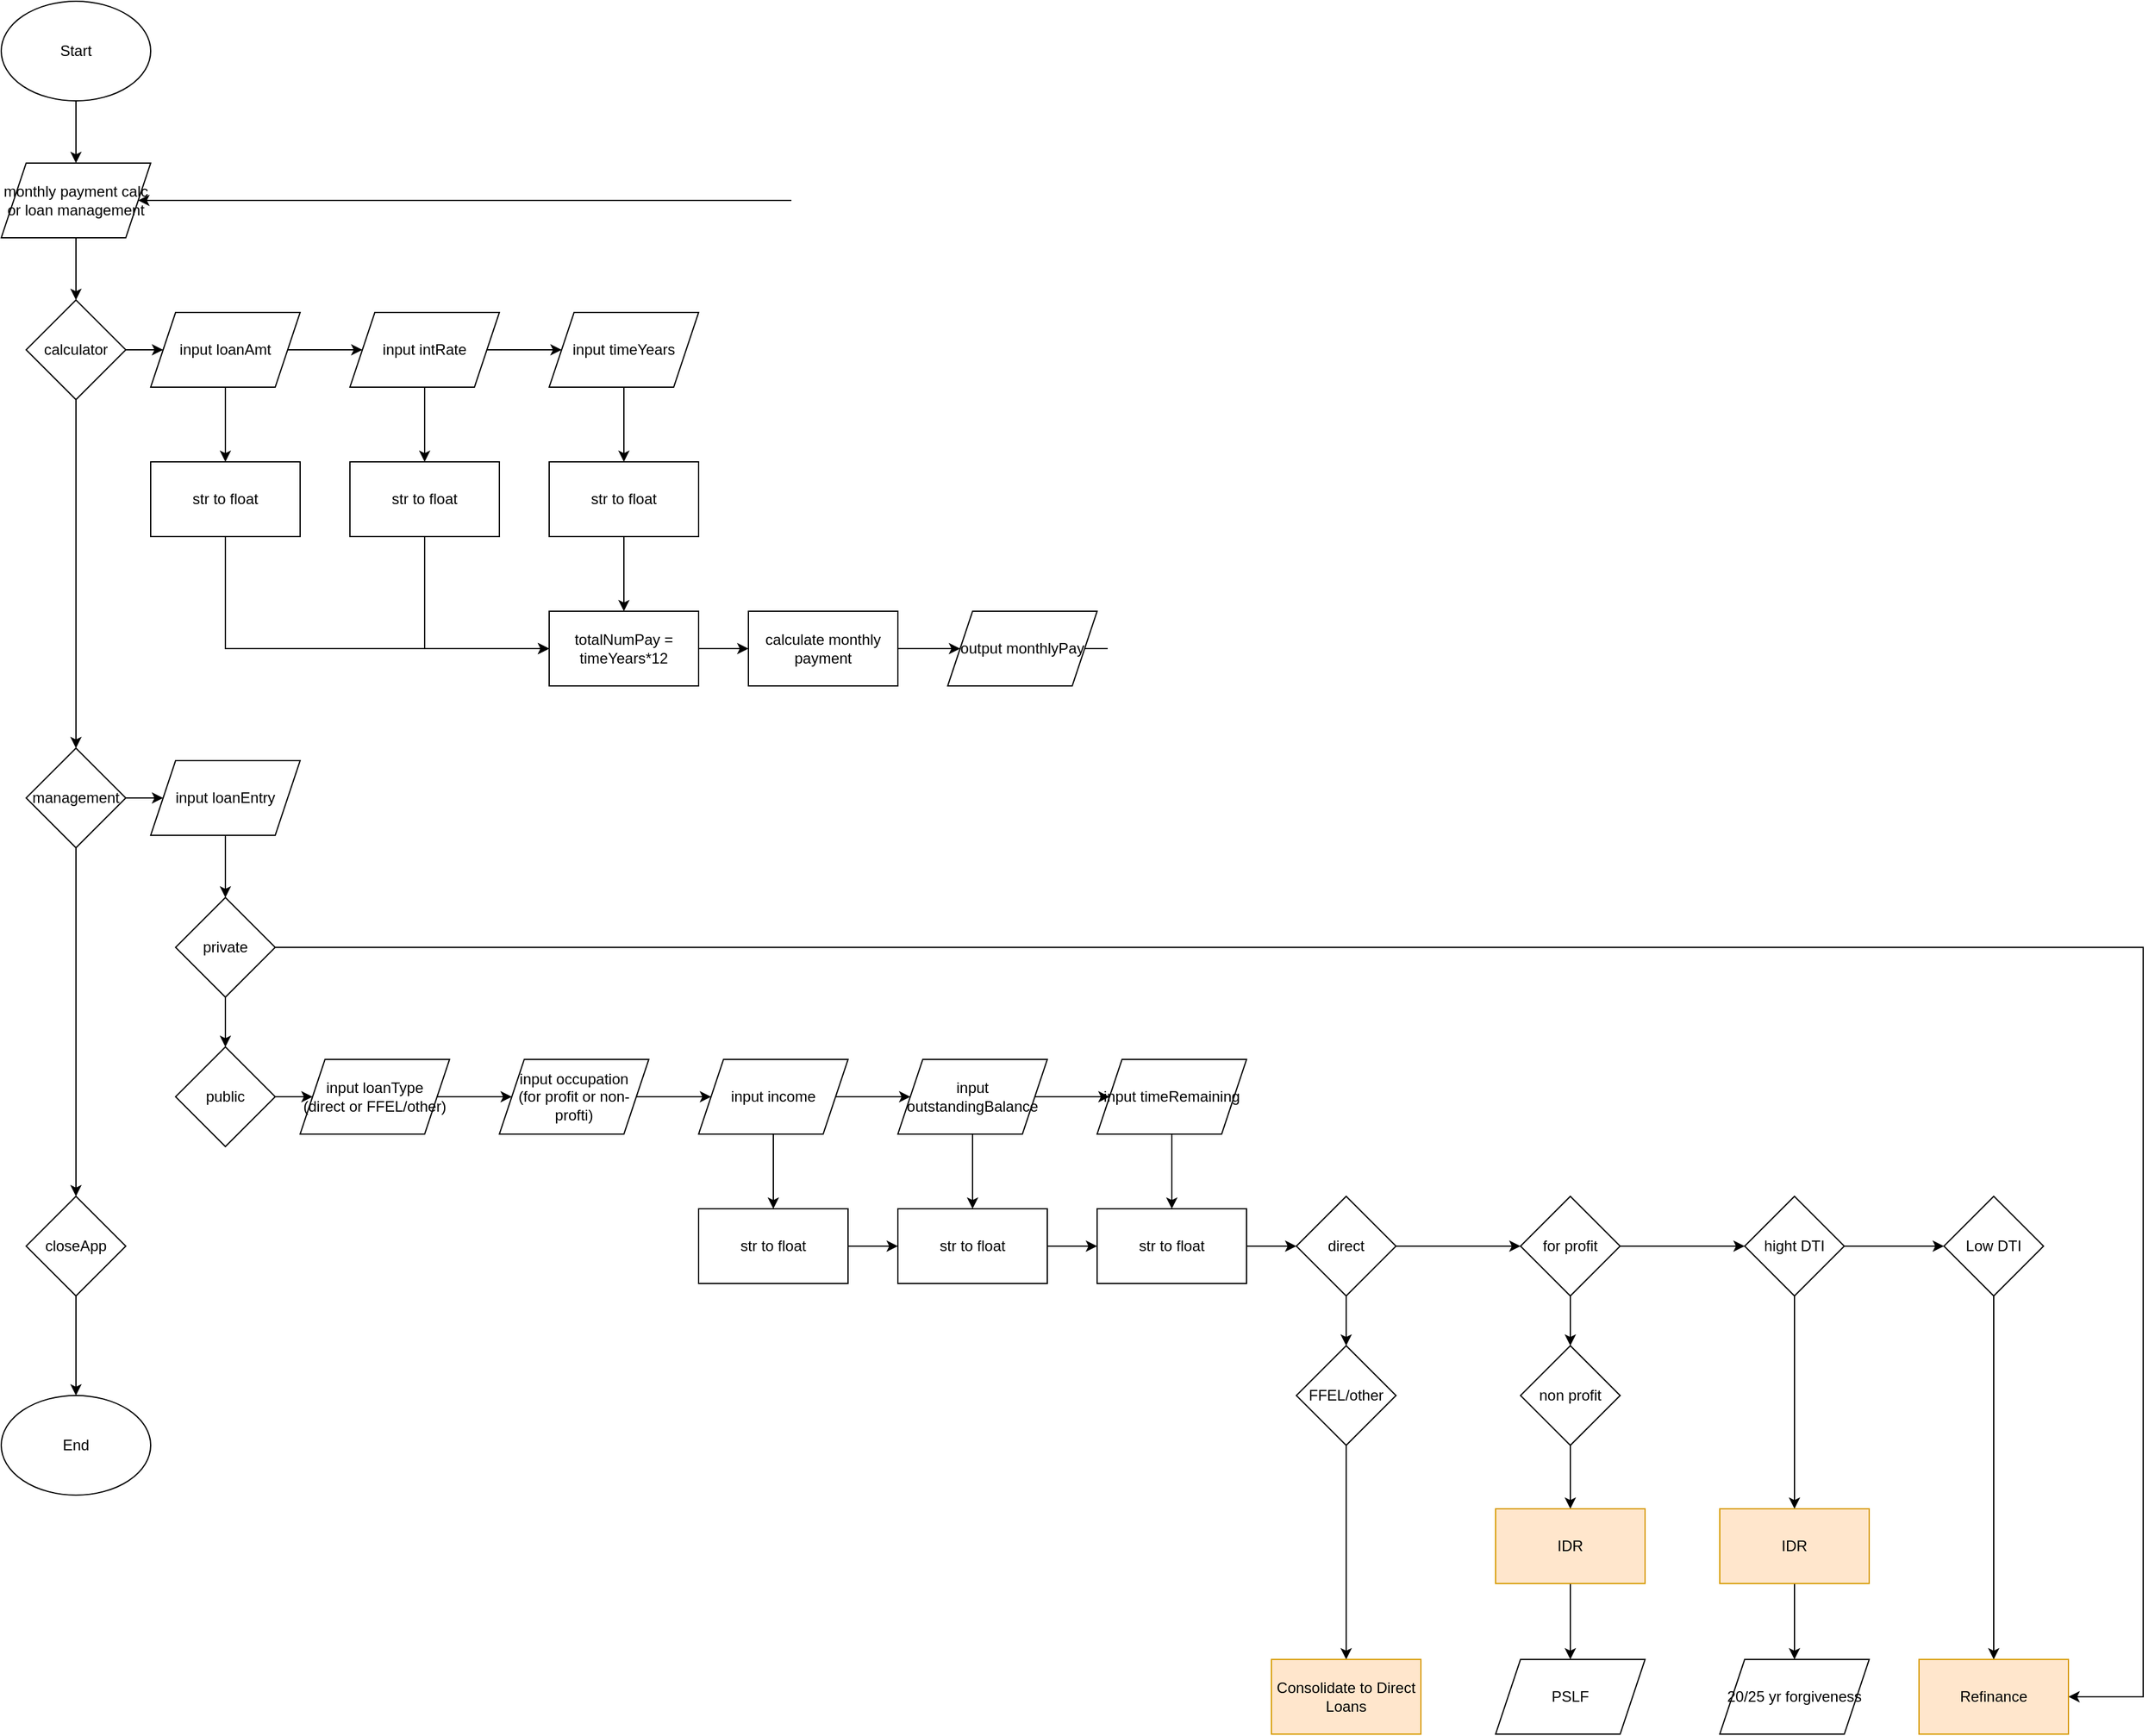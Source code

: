 <mxfile version="24.7.1" type="github">
  <diagram id="6a731a19-8d31-9384-78a2-239565b7b9f0" name="Page-1">
    <mxGraphModel dx="1735" dy="1118" grid="1" gridSize="10" guides="1" tooltips="1" connect="1" arrows="1" fold="1" page="1" pageScale="1" pageWidth="1169" pageHeight="827" background="none" math="0" shadow="0">
      <root>
        <mxCell id="0" />
        <mxCell id="1" parent="0" />
        <mxCell id="CV6ZqZZLplrBWhdCv_qK-84" value="" style="edgeStyle=orthogonalEdgeStyle;rounded=0;orthogonalLoop=1;jettySize=auto;html=1;" edge="1" parent="1" source="CV6ZqZZLplrBWhdCv_qK-56" target="CV6ZqZZLplrBWhdCv_qK-71">
          <mxGeometry relative="1" as="geometry" />
        </mxCell>
        <mxCell id="CV6ZqZZLplrBWhdCv_qK-56" value="Start" style="ellipse;whiteSpace=wrap;html=1;" vertex="1" parent="1">
          <mxGeometry width="120" height="80" as="geometry" />
        </mxCell>
        <mxCell id="CV6ZqZZLplrBWhdCv_qK-60" value="" style="edgeStyle=orthogonalEdgeStyle;rounded=0;orthogonalLoop=1;jettySize=auto;html=1;" edge="1" parent="1" source="CV6ZqZZLplrBWhdCv_qK-58" target="CV6ZqZZLplrBWhdCv_qK-59">
          <mxGeometry relative="1" as="geometry" />
        </mxCell>
        <mxCell id="CV6ZqZZLplrBWhdCv_qK-58" value="input loanEntry" style="shape=parallelogram;perimeter=parallelogramPerimeter;whiteSpace=wrap;html=1;fixedSize=1;" vertex="1" parent="1">
          <mxGeometry x="120" y="610" width="120" height="60" as="geometry" />
        </mxCell>
        <mxCell id="CV6ZqZZLplrBWhdCv_qK-62" value="" style="edgeStyle=orthogonalEdgeStyle;rounded=0;orthogonalLoop=1;jettySize=auto;html=1;" edge="1" parent="1" source="CV6ZqZZLplrBWhdCv_qK-59" target="CV6ZqZZLplrBWhdCv_qK-61">
          <mxGeometry relative="1" as="geometry" />
        </mxCell>
        <mxCell id="CV6ZqZZLplrBWhdCv_qK-66" value="" style="edgeStyle=orthogonalEdgeStyle;rounded=0;orthogonalLoop=1;jettySize=auto;html=1;entryX=1;entryY=0.5;entryDx=0;entryDy=0;" edge="1" parent="1" source="CV6ZqZZLplrBWhdCv_qK-59" target="CV6ZqZZLplrBWhdCv_qK-168">
          <mxGeometry relative="1" as="geometry">
            <mxPoint x="1650" y="1362" as="targetPoint" />
            <Array as="points">
              <mxPoint x="1720" y="760" />
              <mxPoint x="1720" y="1362" />
            </Array>
          </mxGeometry>
        </mxCell>
        <mxCell id="CV6ZqZZLplrBWhdCv_qK-59" value="private" style="rhombus;whiteSpace=wrap;html=1;" vertex="1" parent="1">
          <mxGeometry x="140" y="720" width="80" height="80" as="geometry" />
        </mxCell>
        <mxCell id="CV6ZqZZLplrBWhdCv_qK-104" value="" style="edgeStyle=orthogonalEdgeStyle;rounded=0;orthogonalLoop=1;jettySize=auto;html=1;" edge="1" parent="1" source="CV6ZqZZLplrBWhdCv_qK-61" target="CV6ZqZZLplrBWhdCv_qK-103">
          <mxGeometry relative="1" as="geometry" />
        </mxCell>
        <mxCell id="CV6ZqZZLplrBWhdCv_qK-61" value="public" style="rhombus;whiteSpace=wrap;html=1;" vertex="1" parent="1">
          <mxGeometry x="140" y="840" width="80" height="80" as="geometry" />
        </mxCell>
        <mxCell id="CV6ZqZZLplrBWhdCv_qK-67" style="edgeStyle=orthogonalEdgeStyle;rounded=0;orthogonalLoop=1;jettySize=auto;html=1;exitX=0.5;exitY=1;exitDx=0;exitDy=0;" edge="1" parent="1" source="CV6ZqZZLplrBWhdCv_qK-58" target="CV6ZqZZLplrBWhdCv_qK-58">
          <mxGeometry relative="1" as="geometry" />
        </mxCell>
        <mxCell id="CV6ZqZZLplrBWhdCv_qK-75" value="" style="edgeStyle=orthogonalEdgeStyle;rounded=0;orthogonalLoop=1;jettySize=auto;html=1;" edge="1" parent="1" source="CV6ZqZZLplrBWhdCv_qK-71" target="CV6ZqZZLplrBWhdCv_qK-74">
          <mxGeometry relative="1" as="geometry" />
        </mxCell>
        <mxCell id="CV6ZqZZLplrBWhdCv_qK-71" value="monthly payment calc or loan management" style="shape=parallelogram;perimeter=parallelogramPerimeter;whiteSpace=wrap;html=1;fixedSize=1;" vertex="1" parent="1">
          <mxGeometry y="130" width="120" height="60" as="geometry" />
        </mxCell>
        <mxCell id="CV6ZqZZLplrBWhdCv_qK-77" value="" style="edgeStyle=orthogonalEdgeStyle;rounded=0;orthogonalLoop=1;jettySize=auto;html=1;" edge="1" parent="1" source="CV6ZqZZLplrBWhdCv_qK-74" target="CV6ZqZZLplrBWhdCv_qK-76">
          <mxGeometry relative="1" as="geometry" />
        </mxCell>
        <mxCell id="CV6ZqZZLplrBWhdCv_qK-79" value="" style="edgeStyle=orthogonalEdgeStyle;rounded=0;orthogonalLoop=1;jettySize=auto;html=1;" edge="1" parent="1" source="CV6ZqZZLplrBWhdCv_qK-74" target="CV6ZqZZLplrBWhdCv_qK-78">
          <mxGeometry relative="1" as="geometry" />
        </mxCell>
        <mxCell id="CV6ZqZZLplrBWhdCv_qK-74" value="calculator" style="rhombus;whiteSpace=wrap;html=1;" vertex="1" parent="1">
          <mxGeometry x="20" y="240" width="80" height="80" as="geometry" />
        </mxCell>
        <mxCell id="CV6ZqZZLplrBWhdCv_qK-100" value="" style="edgeStyle=orthogonalEdgeStyle;rounded=0;orthogonalLoop=1;jettySize=auto;html=1;" edge="1" parent="1" source="CV6ZqZZLplrBWhdCv_qK-76" target="CV6ZqZZLplrBWhdCv_qK-58">
          <mxGeometry relative="1" as="geometry" />
        </mxCell>
        <mxCell id="CV6ZqZZLplrBWhdCv_qK-164" value="" style="edgeStyle=orthogonalEdgeStyle;rounded=0;orthogonalLoop=1;jettySize=auto;html=1;" edge="1" parent="1" source="CV6ZqZZLplrBWhdCv_qK-76" target="CV6ZqZZLplrBWhdCv_qK-163">
          <mxGeometry relative="1" as="geometry" />
        </mxCell>
        <mxCell id="CV6ZqZZLplrBWhdCv_qK-76" value="management" style="rhombus;whiteSpace=wrap;html=1;" vertex="1" parent="1">
          <mxGeometry x="20" y="600" width="80" height="80" as="geometry" />
        </mxCell>
        <mxCell id="CV6ZqZZLplrBWhdCv_qK-81" value="" style="edgeStyle=orthogonalEdgeStyle;rounded=0;orthogonalLoop=1;jettySize=auto;html=1;" edge="1" parent="1" source="CV6ZqZZLplrBWhdCv_qK-78" target="CV6ZqZZLplrBWhdCv_qK-80">
          <mxGeometry relative="1" as="geometry" />
        </mxCell>
        <mxCell id="CV6ZqZZLplrBWhdCv_qK-86" value="" style="edgeStyle=orthogonalEdgeStyle;rounded=0;orthogonalLoop=1;jettySize=auto;html=1;" edge="1" parent="1" source="CV6ZqZZLplrBWhdCv_qK-78" target="CV6ZqZZLplrBWhdCv_qK-85">
          <mxGeometry relative="1" as="geometry" />
        </mxCell>
        <mxCell id="CV6ZqZZLplrBWhdCv_qK-78" value="input loanAmt" style="shape=parallelogram;perimeter=parallelogramPerimeter;whiteSpace=wrap;html=1;fixedSize=1;" vertex="1" parent="1">
          <mxGeometry x="120" y="250" width="120" height="60" as="geometry" />
        </mxCell>
        <mxCell id="CV6ZqZZLplrBWhdCv_qK-83" value="" style="edgeStyle=orthogonalEdgeStyle;rounded=0;orthogonalLoop=1;jettySize=auto;html=1;" edge="1" parent="1" source="CV6ZqZZLplrBWhdCv_qK-80" target="CV6ZqZZLplrBWhdCv_qK-82">
          <mxGeometry relative="1" as="geometry" />
        </mxCell>
        <mxCell id="CV6ZqZZLplrBWhdCv_qK-88" value="" style="edgeStyle=orthogonalEdgeStyle;rounded=0;orthogonalLoop=1;jettySize=auto;html=1;" edge="1" parent="1" source="CV6ZqZZLplrBWhdCv_qK-80" target="CV6ZqZZLplrBWhdCv_qK-87">
          <mxGeometry relative="1" as="geometry" />
        </mxCell>
        <mxCell id="CV6ZqZZLplrBWhdCv_qK-80" value="input intRate" style="shape=parallelogram;perimeter=parallelogramPerimeter;whiteSpace=wrap;html=1;fixedSize=1;" vertex="1" parent="1">
          <mxGeometry x="280" y="250" width="120" height="60" as="geometry" />
        </mxCell>
        <mxCell id="CV6ZqZZLplrBWhdCv_qK-90" value="" style="edgeStyle=orthogonalEdgeStyle;rounded=0;orthogonalLoop=1;jettySize=auto;html=1;" edge="1" parent="1" source="CV6ZqZZLplrBWhdCv_qK-82" target="CV6ZqZZLplrBWhdCv_qK-89">
          <mxGeometry relative="1" as="geometry" />
        </mxCell>
        <mxCell id="CV6ZqZZLplrBWhdCv_qK-82" value="input timeYears" style="shape=parallelogram;perimeter=parallelogramPerimeter;whiteSpace=wrap;html=1;fixedSize=1;" vertex="1" parent="1">
          <mxGeometry x="440" y="250" width="120" height="60" as="geometry" />
        </mxCell>
        <mxCell id="CV6ZqZZLplrBWhdCv_qK-95" style="edgeStyle=orthogonalEdgeStyle;rounded=0;orthogonalLoop=1;jettySize=auto;html=1;entryX=0;entryY=0.5;entryDx=0;entryDy=0;" edge="1" parent="1" source="CV6ZqZZLplrBWhdCv_qK-85" target="CV6ZqZZLplrBWhdCv_qK-91">
          <mxGeometry relative="1" as="geometry">
            <Array as="points">
              <mxPoint x="180" y="520" />
            </Array>
          </mxGeometry>
        </mxCell>
        <mxCell id="CV6ZqZZLplrBWhdCv_qK-85" value="str to float" style="whiteSpace=wrap;html=1;" vertex="1" parent="1">
          <mxGeometry x="120" y="370" width="120" height="60" as="geometry" />
        </mxCell>
        <mxCell id="CV6ZqZZLplrBWhdCv_qK-96" style="edgeStyle=orthogonalEdgeStyle;rounded=0;orthogonalLoop=1;jettySize=auto;html=1;entryX=0;entryY=0.5;entryDx=0;entryDy=0;" edge="1" parent="1" source="CV6ZqZZLplrBWhdCv_qK-87" target="CV6ZqZZLplrBWhdCv_qK-91">
          <mxGeometry relative="1" as="geometry">
            <Array as="points">
              <mxPoint x="340" y="520" />
            </Array>
          </mxGeometry>
        </mxCell>
        <mxCell id="CV6ZqZZLplrBWhdCv_qK-87" value="str to float" style="whiteSpace=wrap;html=1;" vertex="1" parent="1">
          <mxGeometry x="280" y="370" width="120" height="60" as="geometry" />
        </mxCell>
        <mxCell id="CV6ZqZZLplrBWhdCv_qK-92" value="" style="edgeStyle=orthogonalEdgeStyle;rounded=0;orthogonalLoop=1;jettySize=auto;html=1;" edge="1" parent="1" source="CV6ZqZZLplrBWhdCv_qK-89" target="CV6ZqZZLplrBWhdCv_qK-91">
          <mxGeometry relative="1" as="geometry" />
        </mxCell>
        <mxCell id="CV6ZqZZLplrBWhdCv_qK-89" value="str to float" style="whiteSpace=wrap;html=1;" vertex="1" parent="1">
          <mxGeometry x="440" y="370" width="120" height="60" as="geometry" />
        </mxCell>
        <mxCell id="CV6ZqZZLplrBWhdCv_qK-94" value="" style="edgeStyle=orthogonalEdgeStyle;rounded=0;orthogonalLoop=1;jettySize=auto;html=1;" edge="1" parent="1" source="CV6ZqZZLplrBWhdCv_qK-91" target="CV6ZqZZLplrBWhdCv_qK-93">
          <mxGeometry relative="1" as="geometry" />
        </mxCell>
        <mxCell id="CV6ZqZZLplrBWhdCv_qK-91" value="totalNumPay = timeYears*12" style="whiteSpace=wrap;html=1;" vertex="1" parent="1">
          <mxGeometry x="440" y="490" width="120" height="60" as="geometry" />
        </mxCell>
        <mxCell id="CV6ZqZZLplrBWhdCv_qK-99" value="" style="edgeStyle=orthogonalEdgeStyle;rounded=0;orthogonalLoop=1;jettySize=auto;html=1;" edge="1" parent="1" source="CV6ZqZZLplrBWhdCv_qK-93" target="CV6ZqZZLplrBWhdCv_qK-98">
          <mxGeometry relative="1" as="geometry" />
        </mxCell>
        <mxCell id="CV6ZqZZLplrBWhdCv_qK-93" value="calculate monthly payment" style="whiteSpace=wrap;html=1;" vertex="1" parent="1">
          <mxGeometry x="600" y="490" width="120" height="60" as="geometry" />
        </mxCell>
        <mxCell id="CV6ZqZZLplrBWhdCv_qK-102" style="edgeStyle=orthogonalEdgeStyle;rounded=0;orthogonalLoop=1;jettySize=auto;html=1;exitX=1;exitY=0.5;exitDx=0;exitDy=0;entryX=1;entryY=0.5;entryDx=0;entryDy=0;" edge="1" parent="1" source="CV6ZqZZLplrBWhdCv_qK-98" target="CV6ZqZZLplrBWhdCv_qK-71">
          <mxGeometry relative="1" as="geometry">
            <Array as="points">
              <mxPoint x="1080" y="520" />
              <mxPoint x="1080" y="160" />
            </Array>
          </mxGeometry>
        </mxCell>
        <mxCell id="CV6ZqZZLplrBWhdCv_qK-98" value="output monthlyPay" style="shape=parallelogram;perimeter=parallelogramPerimeter;whiteSpace=wrap;html=1;fixedSize=1;" vertex="1" parent="1">
          <mxGeometry x="760" y="490" width="120" height="60" as="geometry" />
        </mxCell>
        <mxCell id="CV6ZqZZLplrBWhdCv_qK-138" value="" style="edgeStyle=orthogonalEdgeStyle;rounded=0;orthogonalLoop=1;jettySize=auto;html=1;" edge="1" parent="1" source="CV6ZqZZLplrBWhdCv_qK-103" target="CV6ZqZZLplrBWhdCv_qK-105">
          <mxGeometry relative="1" as="geometry" />
        </mxCell>
        <mxCell id="CV6ZqZZLplrBWhdCv_qK-103" value="input loanType&lt;div&gt;(direct or FFEL/other)&lt;/div&gt;" style="shape=parallelogram;perimeter=parallelogramPerimeter;whiteSpace=wrap;html=1;fixedSize=1;" vertex="1" parent="1">
          <mxGeometry x="240" y="850" width="120" height="60" as="geometry" />
        </mxCell>
        <mxCell id="CV6ZqZZLplrBWhdCv_qK-139" value="" style="edgeStyle=orthogonalEdgeStyle;rounded=0;orthogonalLoop=1;jettySize=auto;html=1;" edge="1" parent="1" source="CV6ZqZZLplrBWhdCv_qK-105" target="CV6ZqZZLplrBWhdCv_qK-107">
          <mxGeometry relative="1" as="geometry" />
        </mxCell>
        <mxCell id="CV6ZqZZLplrBWhdCv_qK-105" value="input occupation&lt;div&gt;(for profit or non-profti)&lt;/div&gt;" style="shape=parallelogram;perimeter=parallelogramPerimeter;whiteSpace=wrap;html=1;fixedSize=1;" vertex="1" parent="1">
          <mxGeometry x="400" y="850" width="120" height="60" as="geometry" />
        </mxCell>
        <mxCell id="CV6ZqZZLplrBWhdCv_qK-110" value="" style="edgeStyle=orthogonalEdgeStyle;rounded=0;orthogonalLoop=1;jettySize=auto;html=1;" edge="1" parent="1" source="CV6ZqZZLplrBWhdCv_qK-107" target="CV6ZqZZLplrBWhdCv_qK-109">
          <mxGeometry relative="1" as="geometry" />
        </mxCell>
        <mxCell id="CV6ZqZZLplrBWhdCv_qK-114" value="" style="edgeStyle=orthogonalEdgeStyle;rounded=0;orthogonalLoop=1;jettySize=auto;html=1;" edge="1" parent="1" source="CV6ZqZZLplrBWhdCv_qK-107">
          <mxGeometry relative="1" as="geometry">
            <mxPoint x="620" y="970" as="targetPoint" />
          </mxGeometry>
        </mxCell>
        <mxCell id="CV6ZqZZLplrBWhdCv_qK-107" value="input income" style="shape=parallelogram;perimeter=parallelogramPerimeter;whiteSpace=wrap;html=1;fixedSize=1;" vertex="1" parent="1">
          <mxGeometry x="560" y="850" width="120" height="60" as="geometry" />
        </mxCell>
        <mxCell id="CV6ZqZZLplrBWhdCv_qK-112" value="" style="edgeStyle=orthogonalEdgeStyle;rounded=0;orthogonalLoop=1;jettySize=auto;html=1;" edge="1" parent="1" source="CV6ZqZZLplrBWhdCv_qK-109" target="CV6ZqZZLplrBWhdCv_qK-111">
          <mxGeometry relative="1" as="geometry" />
        </mxCell>
        <mxCell id="CV6ZqZZLplrBWhdCv_qK-117" value="" style="edgeStyle=orthogonalEdgeStyle;rounded=0;orthogonalLoop=1;jettySize=auto;html=1;" edge="1" parent="1" source="CV6ZqZZLplrBWhdCv_qK-109">
          <mxGeometry relative="1" as="geometry">
            <mxPoint x="780" y="970" as="targetPoint" />
          </mxGeometry>
        </mxCell>
        <mxCell id="CV6ZqZZLplrBWhdCv_qK-109" value="input outstandingBalance" style="shape=parallelogram;perimeter=parallelogramPerimeter;whiteSpace=wrap;html=1;fixedSize=1;" vertex="1" parent="1">
          <mxGeometry x="720" y="850" width="120" height="60" as="geometry" />
        </mxCell>
        <mxCell id="CV6ZqZZLplrBWhdCv_qK-118" value="" style="edgeStyle=orthogonalEdgeStyle;rounded=0;orthogonalLoop=1;jettySize=auto;html=1;" edge="1" parent="1" source="CV6ZqZZLplrBWhdCv_qK-111">
          <mxGeometry relative="1" as="geometry">
            <mxPoint x="940" y="970" as="targetPoint" />
          </mxGeometry>
        </mxCell>
        <mxCell id="CV6ZqZZLplrBWhdCv_qK-111" value="input timeRemaining" style="shape=parallelogram;perimeter=parallelogramPerimeter;whiteSpace=wrap;html=1;fixedSize=1;" vertex="1" parent="1">
          <mxGeometry x="880" y="850" width="120" height="60" as="geometry" />
        </mxCell>
        <mxCell id="CV6ZqZZLplrBWhdCv_qK-122" value="" style="edgeStyle=orthogonalEdgeStyle;rounded=0;orthogonalLoop=1;jettySize=auto;html=1;" edge="1" parent="1" source="CV6ZqZZLplrBWhdCv_qK-119" target="CV6ZqZZLplrBWhdCv_qK-121">
          <mxGeometry relative="1" as="geometry" />
        </mxCell>
        <mxCell id="CV6ZqZZLplrBWhdCv_qK-142" value="" style="edgeStyle=orthogonalEdgeStyle;rounded=0;orthogonalLoop=1;jettySize=auto;html=1;" edge="1" parent="1" source="CV6ZqZZLplrBWhdCv_qK-119" target="CV6ZqZZLplrBWhdCv_qK-134">
          <mxGeometry relative="1" as="geometry" />
        </mxCell>
        <mxCell id="CV6ZqZZLplrBWhdCv_qK-119" value="direct" style="rhombus;whiteSpace=wrap;html=1;" vertex="1" parent="1">
          <mxGeometry x="1040" y="960" width="80" height="80" as="geometry" />
        </mxCell>
        <mxCell id="CV6ZqZZLplrBWhdCv_qK-128" value="" style="edgeStyle=orthogonalEdgeStyle;rounded=0;orthogonalLoop=1;jettySize=auto;html=1;" edge="1" parent="1" source="CV6ZqZZLplrBWhdCv_qK-121">
          <mxGeometry relative="1" as="geometry">
            <mxPoint x="1080" y="1332" as="targetPoint" />
          </mxGeometry>
        </mxCell>
        <mxCell id="CV6ZqZZLplrBWhdCv_qK-121" value="FFEL/other" style="rhombus;whiteSpace=wrap;html=1;" vertex="1" parent="1">
          <mxGeometry x="1040" y="1080" width="80" height="80" as="geometry" />
        </mxCell>
        <mxCell id="CV6ZqZZLplrBWhdCv_qK-140" value="" style="edgeStyle=orthogonalEdgeStyle;rounded=0;orthogonalLoop=1;jettySize=auto;html=1;" edge="1" parent="1" source="CV6ZqZZLplrBWhdCv_qK-131" target="CV6ZqZZLplrBWhdCv_qK-132">
          <mxGeometry relative="1" as="geometry" />
        </mxCell>
        <mxCell id="CV6ZqZZLplrBWhdCv_qK-131" value="str to float" style="whiteSpace=wrap;html=1;" vertex="1" parent="1">
          <mxGeometry x="560" y="970" width="120" height="60" as="geometry" />
        </mxCell>
        <mxCell id="CV6ZqZZLplrBWhdCv_qK-141" value="" style="edgeStyle=orthogonalEdgeStyle;rounded=0;orthogonalLoop=1;jettySize=auto;html=1;" edge="1" parent="1" source="CV6ZqZZLplrBWhdCv_qK-132" target="CV6ZqZZLplrBWhdCv_qK-133">
          <mxGeometry relative="1" as="geometry" />
        </mxCell>
        <mxCell id="CV6ZqZZLplrBWhdCv_qK-132" value="str to float" style="whiteSpace=wrap;html=1;" vertex="1" parent="1">
          <mxGeometry x="720" y="970" width="120" height="60" as="geometry" />
        </mxCell>
        <mxCell id="CV6ZqZZLplrBWhdCv_qK-143" value="" style="edgeStyle=orthogonalEdgeStyle;rounded=0;orthogonalLoop=1;jettySize=auto;html=1;" edge="1" parent="1" source="CV6ZqZZLplrBWhdCv_qK-133" target="CV6ZqZZLplrBWhdCv_qK-119">
          <mxGeometry relative="1" as="geometry" />
        </mxCell>
        <mxCell id="CV6ZqZZLplrBWhdCv_qK-133" value="str to float" style="whiteSpace=wrap;html=1;" vertex="1" parent="1">
          <mxGeometry x="880" y="970" width="120" height="60" as="geometry" />
        </mxCell>
        <mxCell id="CV6ZqZZLplrBWhdCv_qK-137" value="" style="edgeStyle=orthogonalEdgeStyle;rounded=0;orthogonalLoop=1;jettySize=auto;html=1;" edge="1" parent="1" source="CV6ZqZZLplrBWhdCv_qK-134" target="CV6ZqZZLplrBWhdCv_qK-136">
          <mxGeometry relative="1" as="geometry" />
        </mxCell>
        <mxCell id="CV6ZqZZLplrBWhdCv_qK-151" value="" style="edgeStyle=orthogonalEdgeStyle;rounded=0;orthogonalLoop=1;jettySize=auto;html=1;" edge="1" parent="1" source="CV6ZqZZLplrBWhdCv_qK-134" target="CV6ZqZZLplrBWhdCv_qK-150">
          <mxGeometry relative="1" as="geometry" />
        </mxCell>
        <mxCell id="CV6ZqZZLplrBWhdCv_qK-134" value="for profit" style="rhombus;whiteSpace=wrap;html=1;" vertex="1" parent="1">
          <mxGeometry x="1220" y="960" width="80" height="80" as="geometry" />
        </mxCell>
        <mxCell id="CV6ZqZZLplrBWhdCv_qK-147" value="" style="edgeStyle=orthogonalEdgeStyle;rounded=0;orthogonalLoop=1;jettySize=auto;html=1;" edge="1" parent="1" source="CV6ZqZZLplrBWhdCv_qK-136" target="CV6ZqZZLplrBWhdCv_qK-146">
          <mxGeometry relative="1" as="geometry" />
        </mxCell>
        <mxCell id="CV6ZqZZLplrBWhdCv_qK-136" value="non profit" style="rhombus;whiteSpace=wrap;html=1;" vertex="1" parent="1">
          <mxGeometry x="1220" y="1080" width="80" height="80" as="geometry" />
        </mxCell>
        <mxCell id="CV6ZqZZLplrBWhdCv_qK-149" value="" style="edgeStyle=orthogonalEdgeStyle;rounded=0;orthogonalLoop=1;jettySize=auto;html=1;" edge="1" parent="1" source="CV6ZqZZLplrBWhdCv_qK-146" target="CV6ZqZZLplrBWhdCv_qK-148">
          <mxGeometry relative="1" as="geometry" />
        </mxCell>
        <mxCell id="CV6ZqZZLplrBWhdCv_qK-146" value="IDR" style="whiteSpace=wrap;html=1;fillColor=#ffe6cc;strokeColor=#d79b00;" vertex="1" parent="1">
          <mxGeometry x="1200" y="1211" width="120" height="60" as="geometry" />
        </mxCell>
        <mxCell id="CV6ZqZZLplrBWhdCv_qK-148" value="PSLF" style="shape=parallelogram;perimeter=parallelogramPerimeter;whiteSpace=wrap;html=1;fixedSize=1;" vertex="1" parent="1">
          <mxGeometry x="1200" y="1332" width="120" height="60" as="geometry" />
        </mxCell>
        <mxCell id="CV6ZqZZLplrBWhdCv_qK-153" value="" style="edgeStyle=orthogonalEdgeStyle;rounded=0;orthogonalLoop=1;jettySize=auto;html=1;" edge="1" parent="1" source="CV6ZqZZLplrBWhdCv_qK-150" target="CV6ZqZZLplrBWhdCv_qK-152">
          <mxGeometry relative="1" as="geometry" />
        </mxCell>
        <mxCell id="CV6ZqZZLplrBWhdCv_qK-157" value="" style="edgeStyle=orthogonalEdgeStyle;rounded=0;orthogonalLoop=1;jettySize=auto;html=1;" edge="1" parent="1" source="CV6ZqZZLplrBWhdCv_qK-150" target="CV6ZqZZLplrBWhdCv_qK-156">
          <mxGeometry relative="1" as="geometry" />
        </mxCell>
        <mxCell id="CV6ZqZZLplrBWhdCv_qK-150" value="hight DTI" style="rhombus;whiteSpace=wrap;html=1;" vertex="1" parent="1">
          <mxGeometry x="1400" y="960" width="80" height="80" as="geometry" />
        </mxCell>
        <mxCell id="CV6ZqZZLplrBWhdCv_qK-160" value="" style="edgeStyle=orthogonalEdgeStyle;rounded=0;orthogonalLoop=1;jettySize=auto;html=1;entryX=0.5;entryY=0;entryDx=0;entryDy=0;" edge="1" parent="1" source="CV6ZqZZLplrBWhdCv_qK-152">
          <mxGeometry relative="1" as="geometry">
            <mxPoint x="1600" y="1332" as="targetPoint" />
          </mxGeometry>
        </mxCell>
        <mxCell id="CV6ZqZZLplrBWhdCv_qK-152" value="Low DTI" style="rhombus;whiteSpace=wrap;html=1;" vertex="1" parent="1">
          <mxGeometry x="1560" y="960" width="80" height="80" as="geometry" />
        </mxCell>
        <mxCell id="CV6ZqZZLplrBWhdCv_qK-154" value="20/25 yr forgiveness" style="shape=parallelogram;perimeter=parallelogramPerimeter;whiteSpace=wrap;html=1;fixedSize=1;" vertex="1" parent="1">
          <mxGeometry x="1380" y="1332" width="120" height="60" as="geometry" />
        </mxCell>
        <mxCell id="CV6ZqZZLplrBWhdCv_qK-158" value="" style="edgeStyle=orthogonalEdgeStyle;rounded=0;orthogonalLoop=1;jettySize=auto;html=1;" edge="1" parent="1" source="CV6ZqZZLplrBWhdCv_qK-156" target="CV6ZqZZLplrBWhdCv_qK-154">
          <mxGeometry relative="1" as="geometry" />
        </mxCell>
        <mxCell id="CV6ZqZZLplrBWhdCv_qK-156" value="IDR" style="whiteSpace=wrap;html=1;fillColor=#ffe6cc;strokeColor=#d79b00;" vertex="1" parent="1">
          <mxGeometry x="1380" y="1211" width="120" height="60" as="geometry" />
        </mxCell>
        <mxCell id="CV6ZqZZLplrBWhdCv_qK-166" value="" style="edgeStyle=orthogonalEdgeStyle;rounded=0;orthogonalLoop=1;jettySize=auto;html=1;" edge="1" parent="1" source="CV6ZqZZLplrBWhdCv_qK-163">
          <mxGeometry relative="1" as="geometry">
            <mxPoint x="60" y="1120" as="targetPoint" />
          </mxGeometry>
        </mxCell>
        <mxCell id="CV6ZqZZLplrBWhdCv_qK-163" value="closeApp" style="rhombus;whiteSpace=wrap;html=1;" vertex="1" parent="1">
          <mxGeometry x="20" y="960" width="80" height="80" as="geometry" />
        </mxCell>
        <mxCell id="CV6ZqZZLplrBWhdCv_qK-167" value="End" style="ellipse;whiteSpace=wrap;html=1;" vertex="1" parent="1">
          <mxGeometry y="1120" width="120" height="80" as="geometry" />
        </mxCell>
        <mxCell id="CV6ZqZZLplrBWhdCv_qK-168" value="Refinance" style="rounded=0;whiteSpace=wrap;html=1;fillColor=#ffe6cc;strokeColor=#d79b00;" vertex="1" parent="1">
          <mxGeometry x="1540" y="1332" width="120" height="60" as="geometry" />
        </mxCell>
        <mxCell id="CV6ZqZZLplrBWhdCv_qK-171" value="Consolidate to Direct Loans" style="rounded=0;whiteSpace=wrap;html=1;fillColor=#ffe6cc;strokeColor=#d79b00;" vertex="1" parent="1">
          <mxGeometry x="1020" y="1332" width="120" height="60" as="geometry" />
        </mxCell>
      </root>
    </mxGraphModel>
  </diagram>
</mxfile>
